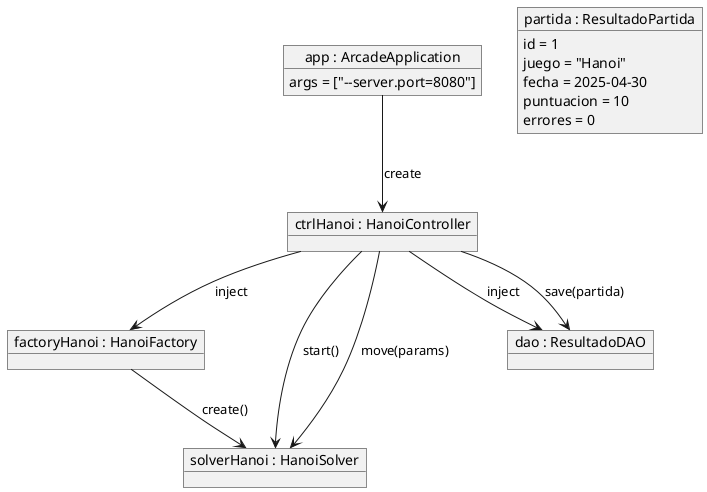 @startuml
' ==== Diagrama de Objetos ====

object "app : ArcadeApplication" as app {
  args = ["--server.port=8080"]
}

object "ctrlHanoi : HanoiController" as ctrlHanoi
object "factoryHanoi : HanoiFactory" as factoryHanoi
object "solverHanoi : HanoiSolver" as solverHanoi
object "dao : ResultadoDAO" as dao
object "partida : ResultadoPartida" as partida {
  id = 1
  juego = "Hanoi"
  fecha = 2025-04-30
  puntuacion = 10
  errores = 0
}

app --> ctrlHanoi : create
ctrlHanoi --> factoryHanoi : inject
factoryHanoi --> solverHanoi : create()
ctrlHanoi --> dao : inject
ctrlHanoi --> solverHanoi : start()
ctrlHanoi --> solverHanoi : move(params)
ctrlHanoi --> dao : save(partida)
@enduml
